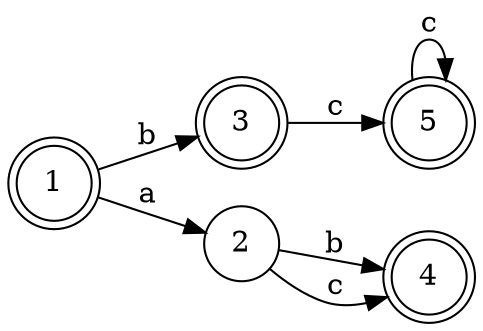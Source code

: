 digraph ab {
    rankdir=LR;
    size="8,5"
    node [shape = doublecircle]; 1, 4,3,5;
    node [shape = circle];
    1->2 [label = "a"]
    2->4 [label = "b"]
    2->4 [label = "c"]
    1->3 [label = "b"]
    3->5 [label = "c"]
    5->5 [label = "c"]
}

